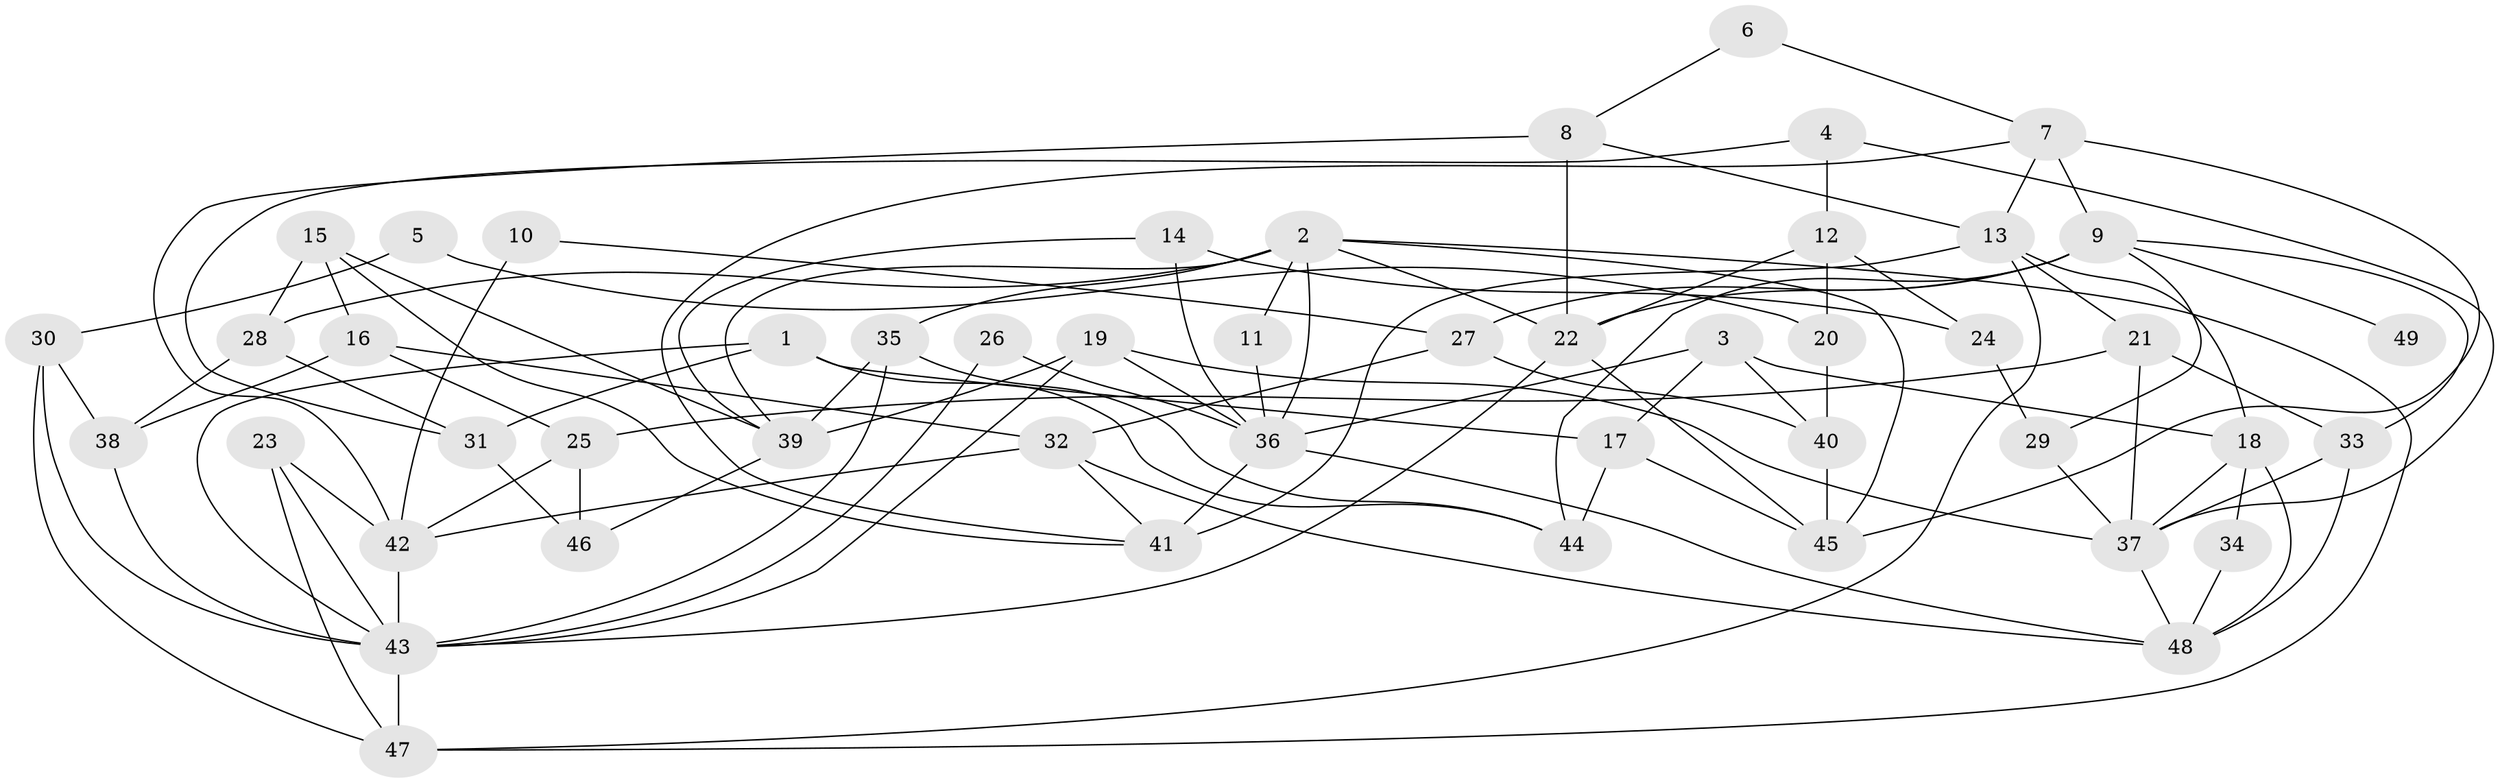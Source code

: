 // original degree distribution, {4: 0.2463768115942029, 3: 0.30434782608695654, 8: 0.014492753623188406, 6: 0.14492753623188406, 2: 0.13043478260869565, 5: 0.13043478260869565, 7: 0.028985507246376812}
// Generated by graph-tools (version 1.1) at 2025/37/03/04/25 23:37:07]
// undirected, 49 vertices, 105 edges
graph export_dot {
  node [color=gray90,style=filled];
  1;
  2;
  3;
  4;
  5;
  6;
  7;
  8;
  9;
  10;
  11;
  12;
  13;
  14;
  15;
  16;
  17;
  18;
  19;
  20;
  21;
  22;
  23;
  24;
  25;
  26;
  27;
  28;
  29;
  30;
  31;
  32;
  33;
  34;
  35;
  36;
  37;
  38;
  39;
  40;
  41;
  42;
  43;
  44;
  45;
  46;
  47;
  48;
  49;
  1 -- 17 [weight=1.0];
  1 -- 31 [weight=1.0];
  1 -- 43 [weight=1.0];
  1 -- 44 [weight=1.0];
  2 -- 11 [weight=1.0];
  2 -- 22 [weight=1.0];
  2 -- 28 [weight=1.0];
  2 -- 35 [weight=1.0];
  2 -- 36 [weight=1.0];
  2 -- 39 [weight=1.0];
  2 -- 45 [weight=1.0];
  2 -- 47 [weight=1.0];
  3 -- 17 [weight=1.0];
  3 -- 18 [weight=2.0];
  3 -- 36 [weight=1.0];
  3 -- 40 [weight=1.0];
  4 -- 12 [weight=1.0];
  4 -- 31 [weight=1.0];
  4 -- 37 [weight=1.0];
  5 -- 20 [weight=1.0];
  5 -- 30 [weight=1.0];
  6 -- 7 [weight=1.0];
  6 -- 8 [weight=1.0];
  7 -- 9 [weight=2.0];
  7 -- 13 [weight=1.0];
  7 -- 41 [weight=1.0];
  7 -- 45 [weight=1.0];
  8 -- 13 [weight=1.0];
  8 -- 22 [weight=2.0];
  8 -- 42 [weight=1.0];
  9 -- 22 [weight=2.0];
  9 -- 27 [weight=1.0];
  9 -- 29 [weight=1.0];
  9 -- 33 [weight=1.0];
  9 -- 44 [weight=1.0];
  9 -- 49 [weight=2.0];
  10 -- 27 [weight=1.0];
  10 -- 42 [weight=1.0];
  11 -- 36 [weight=1.0];
  12 -- 20 [weight=1.0];
  12 -- 22 [weight=1.0];
  12 -- 24 [weight=1.0];
  13 -- 18 [weight=1.0];
  13 -- 21 [weight=1.0];
  13 -- 41 [weight=1.0];
  13 -- 47 [weight=1.0];
  14 -- 24 [weight=1.0];
  14 -- 36 [weight=1.0];
  14 -- 39 [weight=1.0];
  15 -- 16 [weight=1.0];
  15 -- 28 [weight=1.0];
  15 -- 39 [weight=1.0];
  15 -- 41 [weight=1.0];
  16 -- 25 [weight=1.0];
  16 -- 32 [weight=1.0];
  16 -- 38 [weight=1.0];
  17 -- 44 [weight=1.0];
  17 -- 45 [weight=1.0];
  18 -- 34 [weight=1.0];
  18 -- 37 [weight=2.0];
  18 -- 48 [weight=1.0];
  19 -- 36 [weight=1.0];
  19 -- 37 [weight=1.0];
  19 -- 39 [weight=1.0];
  19 -- 43 [weight=1.0];
  20 -- 40 [weight=1.0];
  21 -- 25 [weight=1.0];
  21 -- 33 [weight=1.0];
  21 -- 37 [weight=1.0];
  22 -- 43 [weight=1.0];
  22 -- 45 [weight=1.0];
  23 -- 42 [weight=1.0];
  23 -- 43 [weight=1.0];
  23 -- 47 [weight=1.0];
  24 -- 29 [weight=1.0];
  25 -- 42 [weight=1.0];
  25 -- 46 [weight=2.0];
  26 -- 36 [weight=1.0];
  26 -- 43 [weight=1.0];
  27 -- 32 [weight=2.0];
  27 -- 40 [weight=1.0];
  28 -- 31 [weight=2.0];
  28 -- 38 [weight=1.0];
  29 -- 37 [weight=1.0];
  30 -- 38 [weight=2.0];
  30 -- 43 [weight=1.0];
  30 -- 47 [weight=1.0];
  31 -- 46 [weight=2.0];
  32 -- 41 [weight=1.0];
  32 -- 42 [weight=1.0];
  32 -- 48 [weight=1.0];
  33 -- 37 [weight=1.0];
  33 -- 48 [weight=1.0];
  34 -- 48 [weight=1.0];
  35 -- 39 [weight=1.0];
  35 -- 43 [weight=1.0];
  35 -- 44 [weight=1.0];
  36 -- 41 [weight=2.0];
  36 -- 48 [weight=1.0];
  37 -- 48 [weight=1.0];
  38 -- 43 [weight=1.0];
  39 -- 46 [weight=1.0];
  40 -- 45 [weight=1.0];
  42 -- 43 [weight=1.0];
  43 -- 47 [weight=1.0];
}
